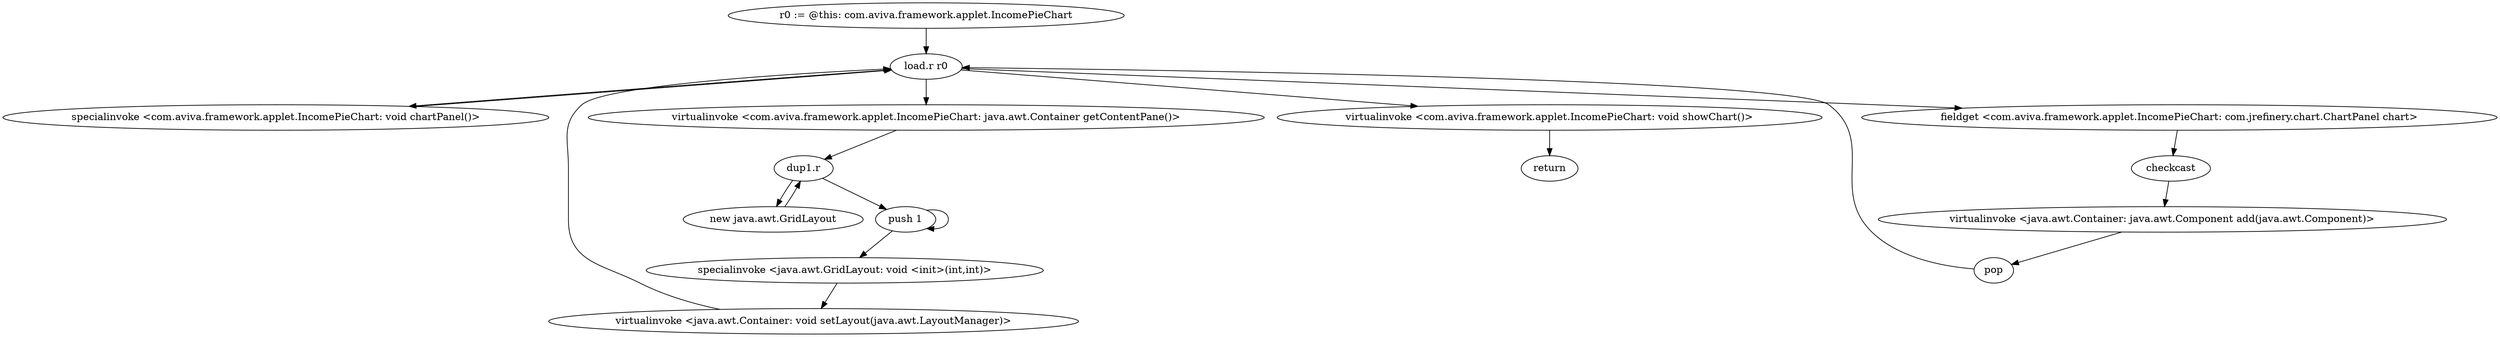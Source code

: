 digraph "" {
    "r0 := @this: com.aviva.framework.applet.IncomePieChart"
    "load.r r0"
    "r0 := @this: com.aviva.framework.applet.IncomePieChart"->"load.r r0";
    "specialinvoke <com.aviva.framework.applet.IncomePieChart: void chartPanel()>"
    "load.r r0"->"specialinvoke <com.aviva.framework.applet.IncomePieChart: void chartPanel()>";
    "specialinvoke <com.aviva.framework.applet.IncomePieChart: void chartPanel()>"->"load.r r0";
    "virtualinvoke <com.aviva.framework.applet.IncomePieChart: java.awt.Container getContentPane()>"
    "load.r r0"->"virtualinvoke <com.aviva.framework.applet.IncomePieChart: java.awt.Container getContentPane()>";
    "dup1.r"
    "virtualinvoke <com.aviva.framework.applet.IncomePieChart: java.awt.Container getContentPane()>"->"dup1.r";
    "new java.awt.GridLayout"
    "dup1.r"->"new java.awt.GridLayout";
    "new java.awt.GridLayout"->"dup1.r";
    "push 1"
    "dup1.r"->"push 1";
    "push 1"->"push 1";
    "specialinvoke <java.awt.GridLayout: void <init>(int,int)>"
    "push 1"->"specialinvoke <java.awt.GridLayout: void <init>(int,int)>";
    "virtualinvoke <java.awt.Container: void setLayout(java.awt.LayoutManager)>"
    "specialinvoke <java.awt.GridLayout: void <init>(int,int)>"->"virtualinvoke <java.awt.Container: void setLayout(java.awt.LayoutManager)>";
    "virtualinvoke <java.awt.Container: void setLayout(java.awt.LayoutManager)>"->"load.r r0";
    "fieldget <com.aviva.framework.applet.IncomePieChart: com.jrefinery.chart.ChartPanel chart>"
    "load.r r0"->"fieldget <com.aviva.framework.applet.IncomePieChart: com.jrefinery.chart.ChartPanel chart>";
    "checkcast"
    "fieldget <com.aviva.framework.applet.IncomePieChart: com.jrefinery.chart.ChartPanel chart>"->"checkcast";
    "virtualinvoke <java.awt.Container: java.awt.Component add(java.awt.Component)>"
    "checkcast"->"virtualinvoke <java.awt.Container: java.awt.Component add(java.awt.Component)>";
    "pop"
    "virtualinvoke <java.awt.Container: java.awt.Component add(java.awt.Component)>"->"pop";
    "pop"->"load.r r0";
    "virtualinvoke <com.aviva.framework.applet.IncomePieChart: void showChart()>"
    "load.r r0"->"virtualinvoke <com.aviva.framework.applet.IncomePieChart: void showChart()>";
    "return"
    "virtualinvoke <com.aviva.framework.applet.IncomePieChart: void showChart()>"->"return";
}
